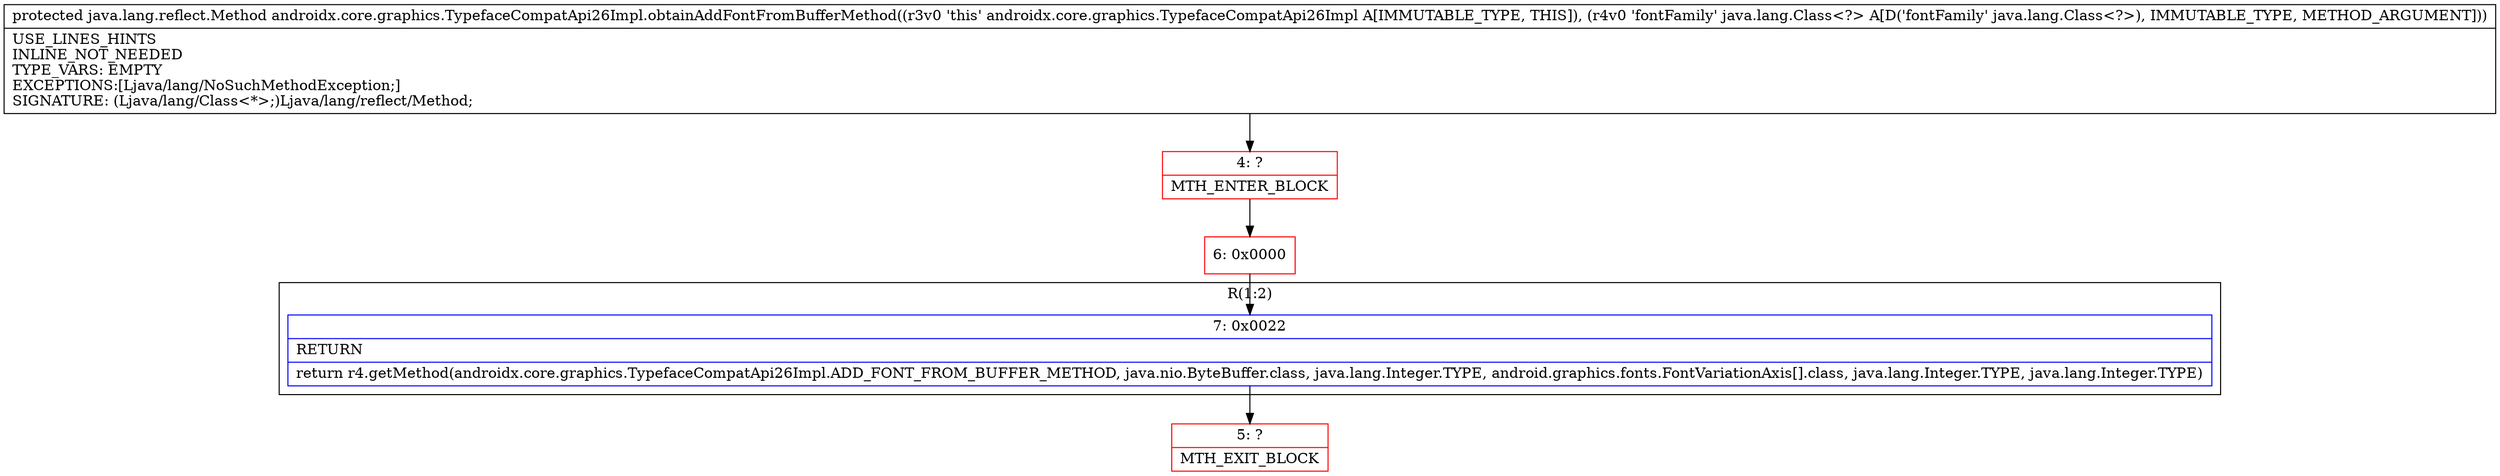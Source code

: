 digraph "CFG forandroidx.core.graphics.TypefaceCompatApi26Impl.obtainAddFontFromBufferMethod(Ljava\/lang\/Class;)Ljava\/lang\/reflect\/Method;" {
subgraph cluster_Region_887220050 {
label = "R(1:2)";
node [shape=record,color=blue];
Node_7 [shape=record,label="{7\:\ 0x0022|RETURN\l|return r4.getMethod(androidx.core.graphics.TypefaceCompatApi26Impl.ADD_FONT_FROM_BUFFER_METHOD, java.nio.ByteBuffer.class, java.lang.Integer.TYPE, android.graphics.fonts.FontVariationAxis[].class, java.lang.Integer.TYPE, java.lang.Integer.TYPE)\l}"];
}
Node_4 [shape=record,color=red,label="{4\:\ ?|MTH_ENTER_BLOCK\l}"];
Node_6 [shape=record,color=red,label="{6\:\ 0x0000}"];
Node_5 [shape=record,color=red,label="{5\:\ ?|MTH_EXIT_BLOCK\l}"];
MethodNode[shape=record,label="{protected java.lang.reflect.Method androidx.core.graphics.TypefaceCompatApi26Impl.obtainAddFontFromBufferMethod((r3v0 'this' androidx.core.graphics.TypefaceCompatApi26Impl A[IMMUTABLE_TYPE, THIS]), (r4v0 'fontFamily' java.lang.Class\<?\> A[D('fontFamily' java.lang.Class\<?\>), IMMUTABLE_TYPE, METHOD_ARGUMENT]))  | USE_LINES_HINTS\lINLINE_NOT_NEEDED\lTYPE_VARS: EMPTY\lEXCEPTIONS:[Ljava\/lang\/NoSuchMethodException;]\lSIGNATURE: (Ljava\/lang\/Class\<*\>;)Ljava\/lang\/reflect\/Method;\l}"];
MethodNode -> Node_4;Node_7 -> Node_5;
Node_4 -> Node_6;
Node_6 -> Node_7;
}

